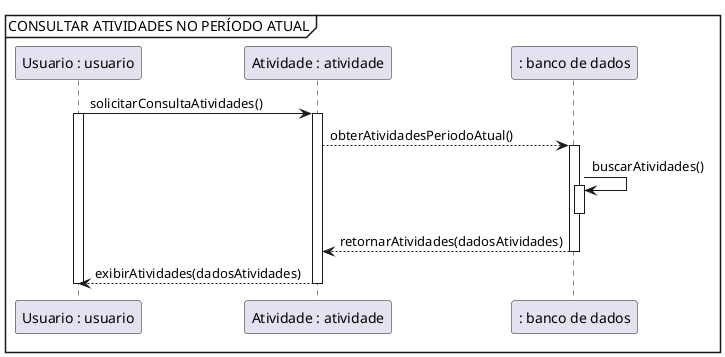 @startuml
mainframe CONSULTAR ATIVIDADES NO PERÍODO ATUAL


"Usuario : usuario" as usuario -> "Atividade : atividade" as atividade : solicitarConsultaAtividades()
activate usuario
activate atividade

atividade --> ": banco de dados" as bd : obterAtividadesPeriodoAtual()
activate bd

bd -> bd : buscarAtividades()
activate bd

deactivate bd
bd --> atividade : retornarAtividades(dadosAtividades)
deactivate bd


atividade --> usuario : exibirAtividades(dadosAtividades)
deactivate atividade
deactivate usuario
@enduml
